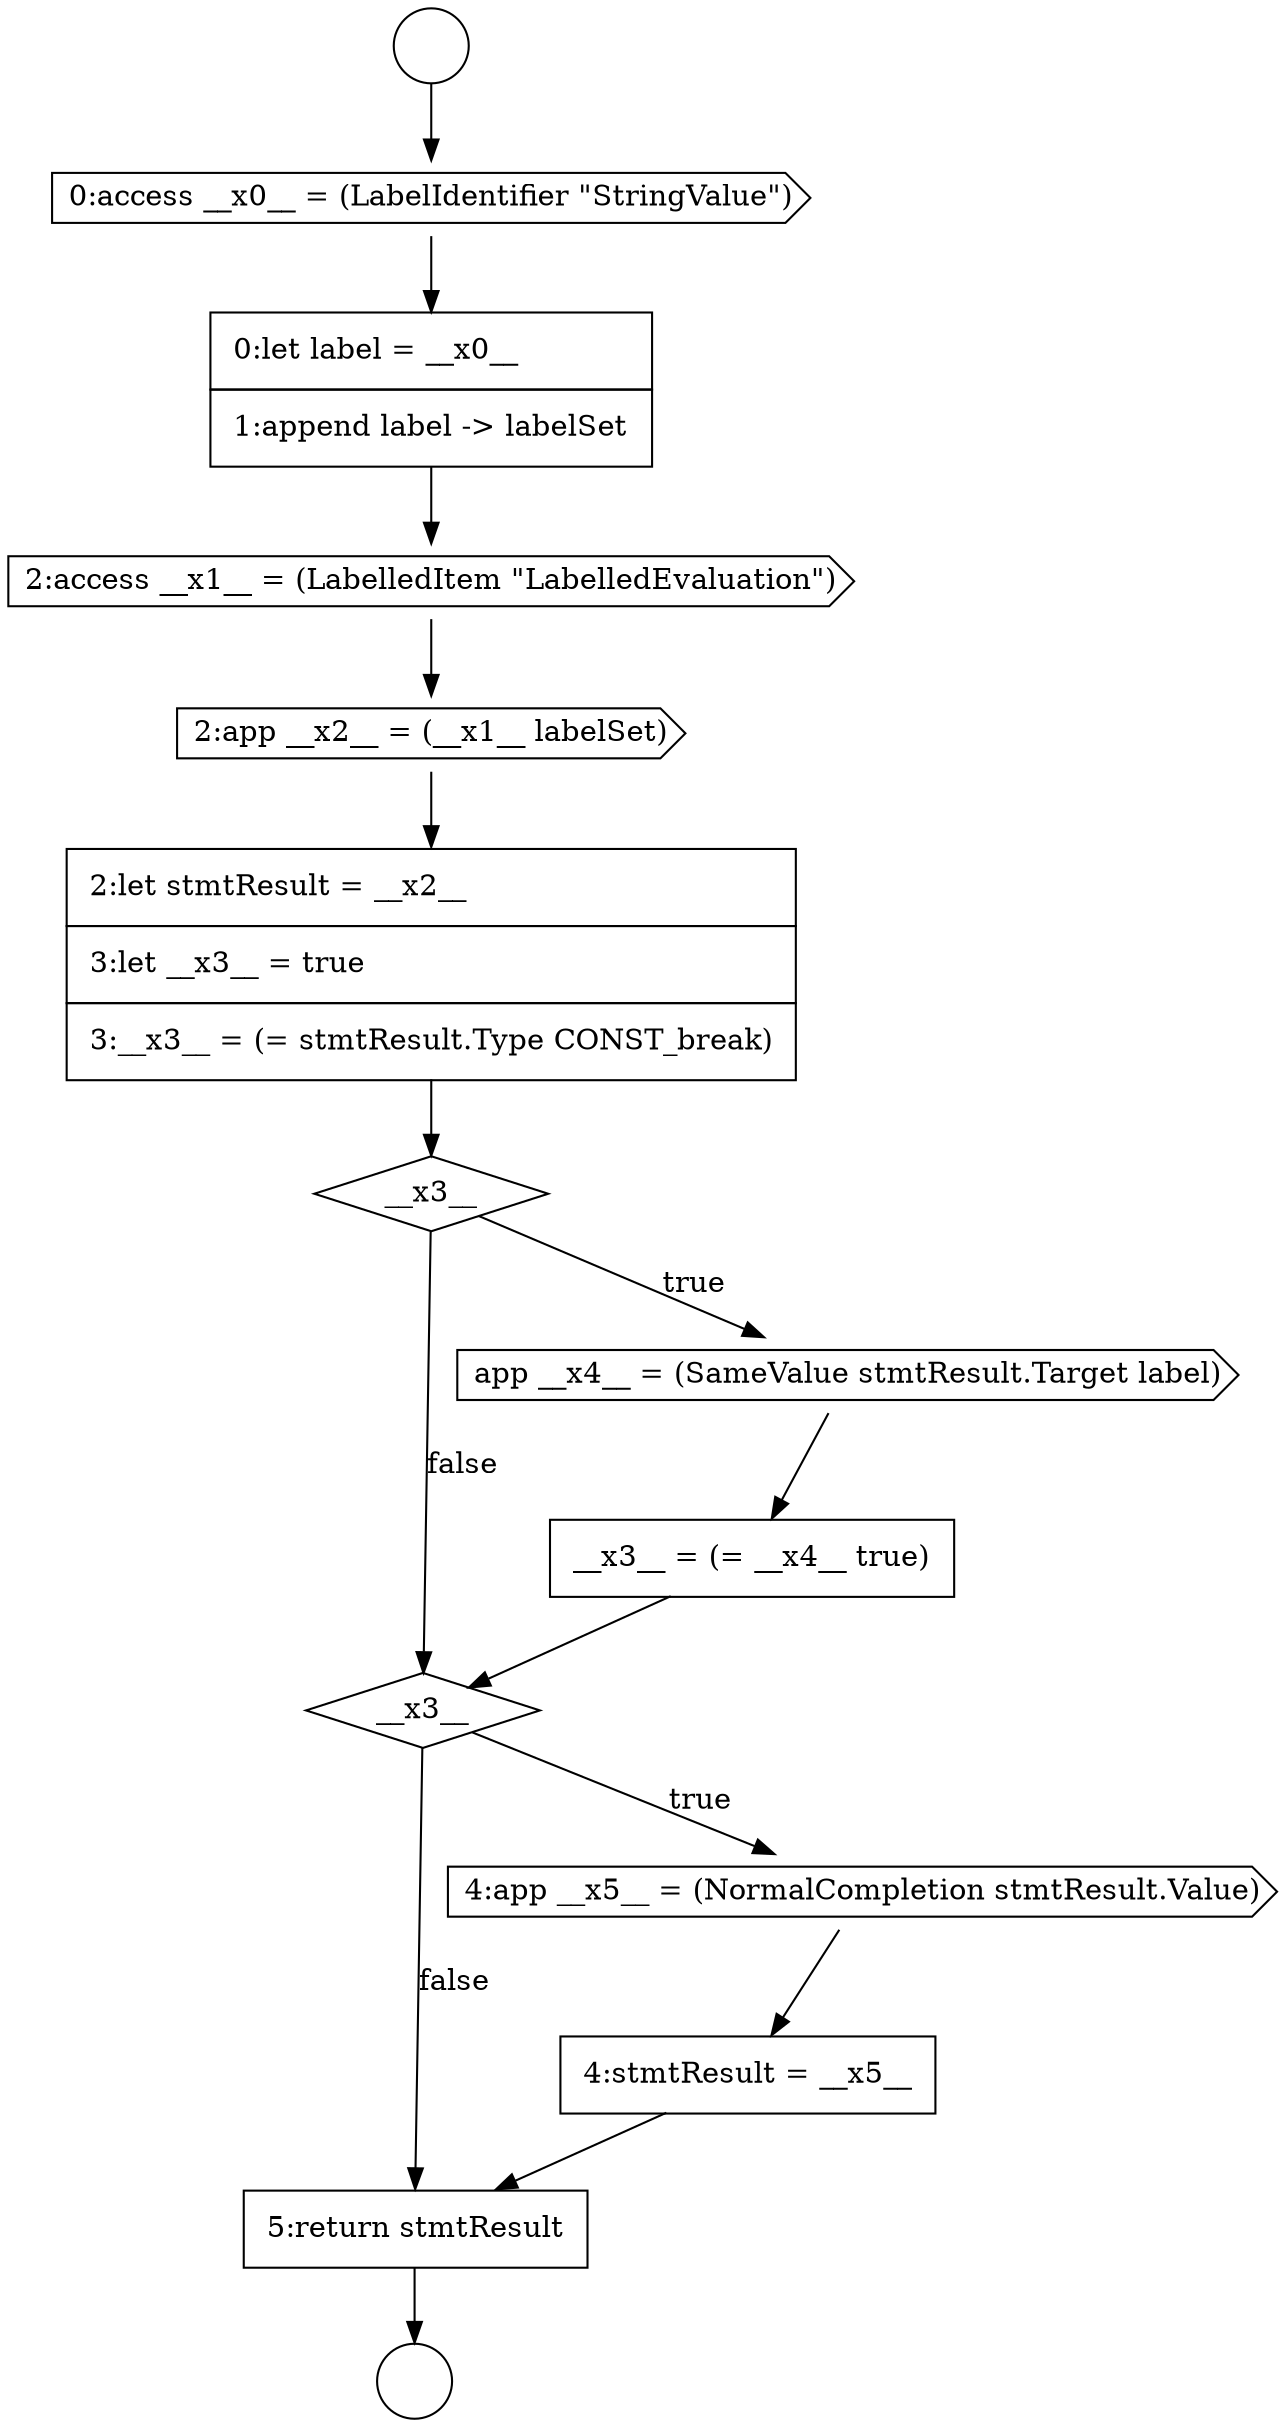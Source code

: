 digraph {
  node8682 [shape=none, margin=0, label=<<font color="black">
    <table border="0" cellborder="1" cellspacing="0" cellpadding="10">
      <tr><td align="left">__x3__ = (= __x4__ true)</td></tr>
    </table>
  </font>> color="black" fillcolor="white" style=filled]
  node8678 [shape=cds, label=<<font color="black">2:app __x2__ = (__x1__ labelSet)</font>> color="black" fillcolor="white" style=filled]
  node8674 [shape=circle label=" " color="black" fillcolor="white" style=filled]
  node8686 [shape=none, margin=0, label=<<font color="black">
    <table border="0" cellborder="1" cellspacing="0" cellpadding="10">
      <tr><td align="left">5:return stmtResult</td></tr>
    </table>
  </font>> color="black" fillcolor="white" style=filled]
  node8683 [shape=diamond, label=<<font color="black">__x3__</font>> color="black" fillcolor="white" style=filled]
  node8677 [shape=cds, label=<<font color="black">2:access __x1__ = (LabelledItem &quot;LabelledEvaluation&quot;)</font>> color="black" fillcolor="white" style=filled]
  node8673 [shape=circle label=" " color="black" fillcolor="white" style=filled]
  node8684 [shape=cds, label=<<font color="black">4:app __x5__ = (NormalCompletion stmtResult.Value)</font>> color="black" fillcolor="white" style=filled]
  node8676 [shape=none, margin=0, label=<<font color="black">
    <table border="0" cellborder="1" cellspacing="0" cellpadding="10">
      <tr><td align="left">0:let label = __x0__</td></tr>
      <tr><td align="left">1:append label -&gt; labelSet</td></tr>
    </table>
  </font>> color="black" fillcolor="white" style=filled]
  node8679 [shape=none, margin=0, label=<<font color="black">
    <table border="0" cellborder="1" cellspacing="0" cellpadding="10">
      <tr><td align="left">2:let stmtResult = __x2__</td></tr>
      <tr><td align="left">3:let __x3__ = true</td></tr>
      <tr><td align="left">3:__x3__ = (= stmtResult.Type CONST_break)</td></tr>
    </table>
  </font>> color="black" fillcolor="white" style=filled]
  node8681 [shape=cds, label=<<font color="black">app __x4__ = (SameValue stmtResult.Target label)</font>> color="black" fillcolor="white" style=filled]
  node8685 [shape=none, margin=0, label=<<font color="black">
    <table border="0" cellborder="1" cellspacing="0" cellpadding="10">
      <tr><td align="left">4:stmtResult = __x5__</td></tr>
    </table>
  </font>> color="black" fillcolor="white" style=filled]
  node8675 [shape=cds, label=<<font color="black">0:access __x0__ = (LabelIdentifier &quot;StringValue&quot;)</font>> color="black" fillcolor="white" style=filled]
  node8680 [shape=diamond, label=<<font color="black">__x3__</font>> color="black" fillcolor="white" style=filled]
  node8677 -> node8678 [ color="black"]
  node8681 -> node8682 [ color="black"]
  node8678 -> node8679 [ color="black"]
  node8680 -> node8681 [label=<<font color="black">true</font>> color="black"]
  node8680 -> node8683 [label=<<font color="black">false</font>> color="black"]
  node8685 -> node8686 [ color="black"]
  node8686 -> node8674 [ color="black"]
  node8684 -> node8685 [ color="black"]
  node8682 -> node8683 [ color="black"]
  node8673 -> node8675 [ color="black"]
  node8683 -> node8684 [label=<<font color="black">true</font>> color="black"]
  node8683 -> node8686 [label=<<font color="black">false</font>> color="black"]
  node8675 -> node8676 [ color="black"]
  node8676 -> node8677 [ color="black"]
  node8679 -> node8680 [ color="black"]
}
